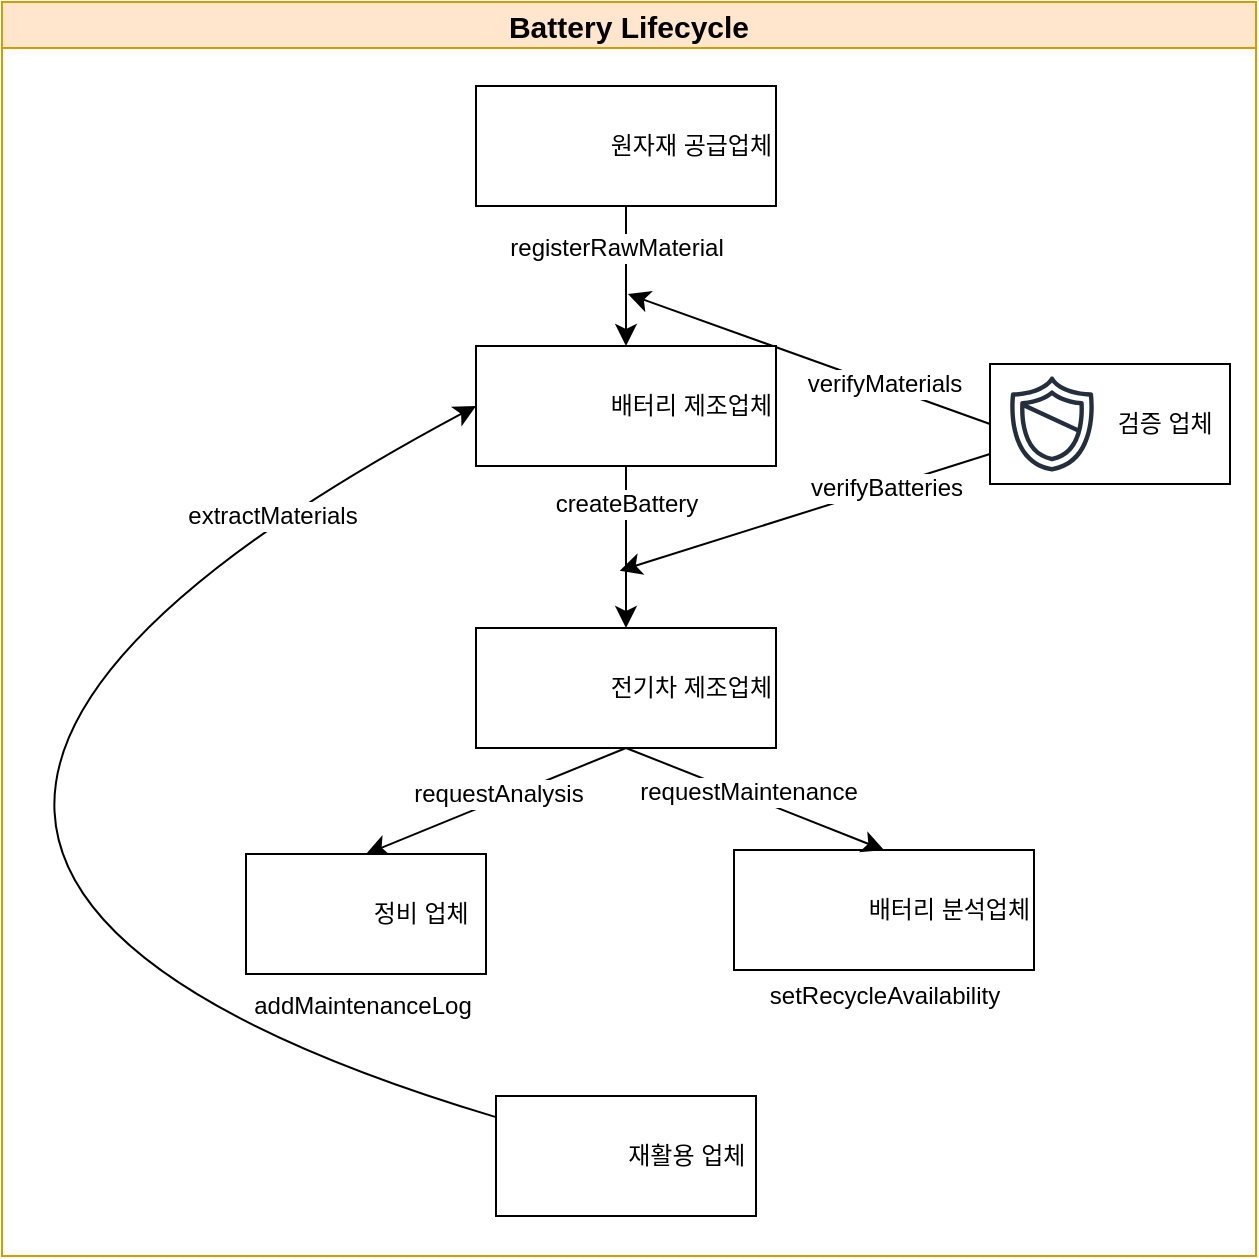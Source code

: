 <mxfile version="24.7.17">
  <diagram name="페이지-1" id="_aSgN8ptDvo-KN75viGg">
    <mxGraphModel dx="1235" dy="1527" grid="0" gridSize="10" guides="1" tooltips="1" connect="1" arrows="1" fold="1" page="0" pageScale="1" pageWidth="827" pageHeight="1169" math="0" shadow="0">
      <root>
        <mxCell id="0" />
        <mxCell id="1" parent="0" />
        <mxCell id="p_-nyIwOdOY0o2xYQ9De-18" style="edgeStyle=none;curved=1;rounded=0;orthogonalLoop=1;jettySize=auto;html=1;entryX=0.5;entryY=0;entryDx=0;entryDy=0;fontSize=12;startSize=8;endSize=8;" parent="1" source="p_-nyIwOdOY0o2xYQ9De-4" target="p_-nyIwOdOY0o2xYQ9De-6" edge="1">
          <mxGeometry relative="1" as="geometry" />
        </mxCell>
        <mxCell id="p_-nyIwOdOY0o2xYQ9De-19" value="registerRawMaterial" style="edgeLabel;html=1;align=center;verticalAlign=middle;resizable=0;points=[];fontSize=12;" parent="p_-nyIwOdOY0o2xYQ9De-18" vertex="1" connectable="0">
          <mxGeometry x="-0.246" y="1" relative="1" as="geometry">
            <mxPoint x="-6" y="-6" as="offset" />
          </mxGeometry>
        </mxCell>
        <mxCell id="p_-nyIwOdOY0o2xYQ9De-4" value="원자재 공급업체" style="rounded=0;whiteSpace=wrap;html=1;align=right;" parent="1" vertex="1">
          <mxGeometry x="259" y="-393" width="150" height="60" as="geometry" />
        </mxCell>
        <mxCell id="p_-nyIwOdOY0o2xYQ9De-37" style="edgeStyle=none;curved=1;rounded=0;orthogonalLoop=1;jettySize=auto;html=1;exitX=0;exitY=0.5;exitDx=0;exitDy=0;fontSize=12;startSize=8;endSize=8;" parent="1" source="p_-nyIwOdOY0o2xYQ9De-5" edge="1">
          <mxGeometry relative="1" as="geometry">
            <mxPoint x="335" y="-289" as="targetPoint" />
          </mxGeometry>
        </mxCell>
        <mxCell id="p_-nyIwOdOY0o2xYQ9De-38" value="verifyMaterials" style="edgeLabel;html=1;align=center;verticalAlign=middle;resizable=0;points=[];fontSize=12;" parent="p_-nyIwOdOY0o2xYQ9De-37" vertex="1" connectable="0">
          <mxGeometry x="0.142" y="-1" relative="1" as="geometry">
            <mxPoint x="50" y="18" as="offset" />
          </mxGeometry>
        </mxCell>
        <mxCell id="p_-nyIwOdOY0o2xYQ9De-40" style="edgeStyle=none;curved=1;rounded=0;orthogonalLoop=1;jettySize=auto;html=1;exitX=0;exitY=0.75;exitDx=0;exitDy=0;fontSize=12;startSize=8;endSize=8;" parent="1" source="p_-nyIwOdOY0o2xYQ9De-5" edge="1">
          <mxGeometry relative="1" as="geometry">
            <mxPoint x="330.8" y="-150.6" as="targetPoint" />
          </mxGeometry>
        </mxCell>
        <mxCell id="p_-nyIwOdOY0o2xYQ9De-41" value="verifyBatteries" style="edgeLabel;html=1;align=center;verticalAlign=middle;resizable=0;points=[];fontSize=12;" parent="p_-nyIwOdOY0o2xYQ9De-40" vertex="1" connectable="0">
          <mxGeometry x="-0.088" y="-3" relative="1" as="geometry">
            <mxPoint x="33" y="-7" as="offset" />
          </mxGeometry>
        </mxCell>
        <mxCell id="p_-nyIwOdOY0o2xYQ9De-5" value="&amp;nbsp;검증 업체&amp;nbsp;&amp;nbsp;" style="rounded=0;whiteSpace=wrap;html=1;align=right;" parent="1" vertex="1">
          <mxGeometry x="516" y="-254" width="120" height="60" as="geometry" />
        </mxCell>
        <mxCell id="p_-nyIwOdOY0o2xYQ9De-21" style="edgeStyle=none;curved=1;rounded=0;orthogonalLoop=1;jettySize=auto;html=1;exitX=0.5;exitY=1;exitDx=0;exitDy=0;entryX=0.5;entryY=0;entryDx=0;entryDy=0;fontSize=12;startSize=8;endSize=8;" parent="1" source="p_-nyIwOdOY0o2xYQ9De-6" target="p_-nyIwOdOY0o2xYQ9De-7" edge="1">
          <mxGeometry relative="1" as="geometry" />
        </mxCell>
        <mxCell id="p_-nyIwOdOY0o2xYQ9De-22" value="createBattery" style="edgeLabel;html=1;align=center;verticalAlign=middle;resizable=0;points=[];fontSize=12;" parent="p_-nyIwOdOY0o2xYQ9De-21" vertex="1" connectable="0">
          <mxGeometry x="-0.277" relative="1" as="geometry">
            <mxPoint y="-11" as="offset" />
          </mxGeometry>
        </mxCell>
        <mxCell id="p_-nyIwOdOY0o2xYQ9De-6" value="배터리 제조업체" style="rounded=0;whiteSpace=wrap;html=1;align=right;" parent="1" vertex="1">
          <mxGeometry x="259" y="-263" width="150" height="60" as="geometry" />
        </mxCell>
        <mxCell id="p_-nyIwOdOY0o2xYQ9De-23" style="edgeStyle=none;curved=1;rounded=0;orthogonalLoop=1;jettySize=auto;html=1;exitX=0.5;exitY=1;exitDx=0;exitDy=0;entryX=0.5;entryY=0;entryDx=0;entryDy=0;fontSize=12;startSize=8;endSize=8;" parent="1" source="p_-nyIwOdOY0o2xYQ9De-7" target="p_-nyIwOdOY0o2xYQ9De-8" edge="1">
          <mxGeometry relative="1" as="geometry" />
        </mxCell>
        <mxCell id="p_-nyIwOdOY0o2xYQ9De-25" value="requestAnalysis" style="edgeLabel;html=1;align=center;verticalAlign=middle;resizable=0;points=[];fontSize=12;" parent="p_-nyIwOdOY0o2xYQ9De-23" vertex="1" connectable="0">
          <mxGeometry x="-0.025" y="-3" relative="1" as="geometry">
            <mxPoint as="offset" />
          </mxGeometry>
        </mxCell>
        <mxCell id="p_-nyIwOdOY0o2xYQ9De-7" value="전기차 제조업체" style="rounded=0;whiteSpace=wrap;html=1;align=right;" parent="1" vertex="1">
          <mxGeometry x="259" y="-122" width="150" height="60" as="geometry" />
        </mxCell>
        <mxCell id="p_-nyIwOdOY0o2xYQ9De-8" value="정비 업체&amp;nbsp;&amp;nbsp;" style="rounded=0;whiteSpace=wrap;html=1;align=right;" parent="1" vertex="1">
          <mxGeometry x="144" y="-9" width="120" height="60" as="geometry" />
        </mxCell>
        <mxCell id="p_-nyIwOdOY0o2xYQ9De-9" value="배터리 분석업체" style="rounded=0;whiteSpace=wrap;html=1;align=right;" parent="1" vertex="1">
          <mxGeometry x="388" y="-11" width="150" height="60" as="geometry" />
        </mxCell>
        <mxCell id="p_-nyIwOdOY0o2xYQ9De-35" style="edgeStyle=none;curved=1;rounded=0;orthogonalLoop=1;jettySize=auto;html=1;entryX=0;entryY=0.5;entryDx=0;entryDy=0;fontSize=12;startSize=8;endSize=8;" parent="1" source="p_-nyIwOdOY0o2xYQ9De-10" target="p_-nyIwOdOY0o2xYQ9De-6" edge="1">
          <mxGeometry relative="1" as="geometry">
            <Array as="points">
              <mxPoint x="-164" y="-7" />
            </Array>
          </mxGeometry>
        </mxCell>
        <mxCell id="p_-nyIwOdOY0o2xYQ9De-36" value="extractMaterials" style="edgeLabel;html=1;align=center;verticalAlign=middle;resizable=0;points=[];fontSize=12;" parent="p_-nyIwOdOY0o2xYQ9De-35" vertex="1" connectable="0">
          <mxGeometry x="0.607" y="-16" relative="1" as="geometry">
            <mxPoint x="52" y="-46" as="offset" />
          </mxGeometry>
        </mxCell>
        <mxCell id="p_-nyIwOdOY0o2xYQ9De-10" value="재활용 업체&amp;nbsp;" style="rounded=0;whiteSpace=wrap;html=1;align=right;" parent="1" vertex="1">
          <mxGeometry x="269" y="112" width="130" height="60" as="geometry" />
        </mxCell>
        <mxCell id="p_-nyIwOdOY0o2xYQ9De-11" value="" style="shape=image;html=1;verticalAlign=top;verticalLabelPosition=bottom;labelBackgroundColor=#ffffff;imageAspect=0;aspect=fixed;image=https://cdn3.iconfinder.com/data/icons/energy-and-power-glyph-24-px/24/Factory_industry_mill_power_plant_production_unit-128.png" parent="1" vertex="1">
          <mxGeometry x="266" y="-387.5" width="50" height="50" as="geometry" />
        </mxCell>
        <mxCell id="p_-nyIwOdOY0o2xYQ9De-12" value="" style="sketch=0;outlineConnect=0;fontColor=#232F3E;gradientColor=none;fillColor=#232F3D;strokeColor=none;dashed=0;verticalLabelPosition=bottom;verticalAlign=top;align=center;html=1;fontSize=12;fontStyle=0;aspect=fixed;pointerEvents=1;shape=mxgraph.aws4.shield2;" parent="1" vertex="1">
          <mxGeometry x="522" y="-249" width="50" height="50" as="geometry" />
        </mxCell>
        <mxCell id="p_-nyIwOdOY0o2xYQ9De-13" value="" style="shape=image;html=1;verticalAlign=top;verticalLabelPosition=bottom;labelBackgroundColor=#ffffff;imageAspect=0;aspect=fixed;image=https://cdn3.iconfinder.com/data/icons/essential-pack/32/26-Battery_status-128.png" parent="1" vertex="1">
          <mxGeometry x="265" y="-258" width="50" height="50" as="geometry" />
        </mxCell>
        <mxCell id="p_-nyIwOdOY0o2xYQ9De-14" value="" style="shape=image;html=1;verticalAlign=top;verticalLabelPosition=bottom;labelBackgroundColor=#ffffff;imageAspect=0;aspect=fixed;image=https://cdn1.iconfinder.com/data/icons/science-technology-outline-24-px/24/electric_car_eco_car_electric_automobile_electric_powered_car_electric_vehicle-128.png" parent="1" vertex="1">
          <mxGeometry x="265" y="-117" width="50" height="50" as="geometry" />
        </mxCell>
        <mxCell id="p_-nyIwOdOY0o2xYQ9De-15" value="" style="shape=image;html=1;verticalAlign=top;verticalLabelPosition=bottom;labelBackgroundColor=#ffffff;imageAspect=0;aspect=fixed;image=https://cdn1.iconfinder.com/data/icons/ios-11-glyphs/30/maintenance-128.png" parent="1" vertex="1">
          <mxGeometry x="151" y="-1" width="50" height="50" as="geometry" />
        </mxCell>
        <mxCell id="p_-nyIwOdOY0o2xYQ9De-16" value="" style="shape=image;html=1;verticalAlign=top;verticalLabelPosition=bottom;labelBackgroundColor=#ffffff;imageAspect=0;aspect=fixed;image=https://cdn3.iconfinder.com/data/icons/geosm-e-commerce/48/logs-2-128.png" parent="1" vertex="1">
          <mxGeometry x="389" y="-11" width="60" height="60" as="geometry" />
        </mxCell>
        <mxCell id="p_-nyIwOdOY0o2xYQ9De-17" value="" style="shape=image;html=1;verticalAlign=top;verticalLabelPosition=bottom;labelBackgroundColor=#ffffff;imageAspect=0;aspect=fixed;image=https://cdn0.iconfinder.com/data/icons/phosphor-duotone-vol-3/256/recycle-duotone-128.png" parent="1" vertex="1">
          <mxGeometry x="275" y="117" width="50" height="50" as="geometry" />
        </mxCell>
        <mxCell id="p_-nyIwOdOY0o2xYQ9De-24" style="edgeStyle=none;curved=1;rounded=0;orthogonalLoop=1;jettySize=auto;html=1;exitX=0.5;exitY=1;exitDx=0;exitDy=0;fontSize=12;startSize=8;endSize=8;entryX=0.5;entryY=0;entryDx=0;entryDy=0;" parent="1" source="p_-nyIwOdOY0o2xYQ9De-7" target="p_-nyIwOdOY0o2xYQ9De-9" edge="1">
          <mxGeometry relative="1" as="geometry">
            <mxPoint x="468" y="-16" as="targetPoint" />
          </mxGeometry>
        </mxCell>
        <mxCell id="p_-nyIwOdOY0o2xYQ9De-26" value="requestMaintenance" style="edgeLabel;html=1;align=center;verticalAlign=middle;resizable=0;points=[];fontSize=12;" parent="p_-nyIwOdOY0o2xYQ9De-24" vertex="1" connectable="0">
          <mxGeometry x="-0.072" y="2" relative="1" as="geometry">
            <mxPoint as="offset" />
          </mxGeometry>
        </mxCell>
        <mxCell id="p_-nyIwOdOY0o2xYQ9De-27" value="&lt;font style=&quot;font-size: 12px;&quot;&gt;addMaintenanceLog&lt;/font&gt;" style="text;html=1;align=center;verticalAlign=middle;resizable=0;points=[];autosize=1;strokeColor=none;fillColor=none;fontSize=16;" parent="1" vertex="1">
          <mxGeometry x="138" y="49" width="127" height="31" as="geometry" />
        </mxCell>
        <mxCell id="p_-nyIwOdOY0o2xYQ9De-28" value="&lt;font style=&quot;font-size: 12px;&quot;&gt;setRecycleAvailability&lt;/font&gt;" style="text;html=1;align=center;verticalAlign=middle;resizable=0;points=[];autosize=1;strokeColor=none;fillColor=none;fontSize=16;" parent="1" vertex="1">
          <mxGeometry x="396.5" y="44" width="133" height="31" as="geometry" />
        </mxCell>
        <mxCell id="p_-nyIwOdOY0o2xYQ9De-45" value="&lt;font style=&quot;font-size: 15px;&quot;&gt;Battery Lifecycle&lt;/font&gt;" style="swimlane;whiteSpace=wrap;html=1;strokeColor=#d79b00;fillColor=#ffe6cc;" parent="1" vertex="1">
          <mxGeometry x="22" y="-435" width="627" height="627" as="geometry">
            <mxRectangle x="22" y="-435" width="145" height="30" as="alternateBounds" />
          </mxGeometry>
        </mxCell>
      </root>
    </mxGraphModel>
  </diagram>
</mxfile>
